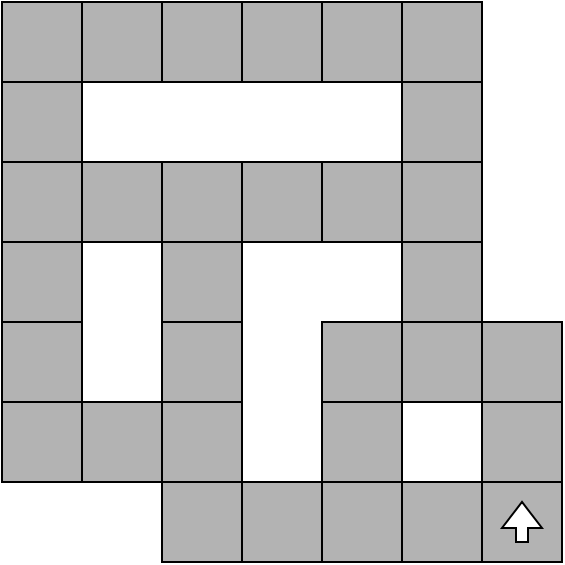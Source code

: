 <mxfile version="13.0.1" type="device" pages="5"><diagram id="YuEzn9Ni3zbLjxv9ZjCn" name="Page-1"><mxGraphModel dx="946" dy="680" grid="1" gridSize="10" guides="1" tooltips="1" connect="1" arrows="1" fold="1" page="1" pageScale="1" pageWidth="180" pageHeight="180" math="0" shadow="0"><root><mxCell id="0"/><mxCell id="1" parent="0"/><mxCell id="bAToLn5O-Aq7h3DGITZO-1" value="" style="rounded=0;whiteSpace=wrap;html=1;fillColor=#B3B3B3;" parent="1" vertex="1"><mxGeometry x="40" y="40" width="40" height="40" as="geometry"/></mxCell><mxCell id="bAToLn5O-Aq7h3DGITZO-2" value="" style="rounded=0;whiteSpace=wrap;html=1;fillColor=#B3B3B3;" parent="1" vertex="1"><mxGeometry x="40" y="80" width="40" height="40" as="geometry"/></mxCell><mxCell id="bAToLn5O-Aq7h3DGITZO-3" value="" style="rounded=0;whiteSpace=wrap;html=1;fillColor=#B3B3B3;" parent="1" vertex="1"><mxGeometry x="40" y="120" width="40" height="40" as="geometry"/></mxCell><mxCell id="bAToLn5O-Aq7h3DGITZO-4" value="" style="rounded=0;whiteSpace=wrap;html=1;fillColor=#B3B3B3;" parent="1" vertex="1"><mxGeometry x="40" y="160" width="40" height="40" as="geometry"/></mxCell><mxCell id="bAToLn5O-Aq7h3DGITZO-5" value="" style="rounded=0;whiteSpace=wrap;html=1;fillColor=#B3B3B3;" parent="1" vertex="1"><mxGeometry x="40" y="200" width="40" height="40" as="geometry"/></mxCell><mxCell id="bAToLn5O-Aq7h3DGITZO-6" value="" style="rounded=0;whiteSpace=wrap;html=1;fillColor=#B3B3B3;" parent="1" vertex="1"><mxGeometry x="40" y="240" width="40" height="40" as="geometry"/></mxCell><mxCell id="bAToLn5O-Aq7h3DGITZO-7" value="" style="rounded=0;whiteSpace=wrap;html=1;fillColor=#B3B3B3;" parent="1" vertex="1"><mxGeometry x="120" y="120" width="40" height="40" as="geometry"/></mxCell><mxCell id="bAToLn5O-Aq7h3DGITZO-8" value="" style="rounded=0;whiteSpace=wrap;html=1;fillColor=#B3B3B3;" parent="1" vertex="1"><mxGeometry x="120" y="160" width="40" height="40" as="geometry"/></mxCell><mxCell id="bAToLn5O-Aq7h3DGITZO-9" value="" style="rounded=0;whiteSpace=wrap;html=1;fillColor=#B3B3B3;" parent="1" vertex="1"><mxGeometry x="120" y="200" width="40" height="40" as="geometry"/></mxCell><mxCell id="bAToLn5O-Aq7h3DGITZO-10" value="" style="rounded=0;whiteSpace=wrap;html=1;fillColor=#B3B3B3;" parent="1" vertex="1"><mxGeometry x="120" y="240" width="40" height="40" as="geometry"/></mxCell><mxCell id="bAToLn5O-Aq7h3DGITZO-11" value="" style="rounded=0;whiteSpace=wrap;html=1;fillColor=#B3B3B3;" parent="1" vertex="1"><mxGeometry x="120" y="280" width="40" height="40" as="geometry"/></mxCell><mxCell id="bAToLn5O-Aq7h3DGITZO-12" value="" style="rounded=0;whiteSpace=wrap;html=1;fillColor=#B3B3B3;" parent="1" vertex="1"><mxGeometry x="80" y="40" width="40" height="40" as="geometry"/></mxCell><mxCell id="bAToLn5O-Aq7h3DGITZO-13" value="" style="rounded=0;whiteSpace=wrap;html=1;fillColor=#B3B3B3;" parent="1" vertex="1"><mxGeometry x="120" y="40" width="40" height="40" as="geometry"/></mxCell><mxCell id="bAToLn5O-Aq7h3DGITZO-14" value="" style="rounded=0;whiteSpace=wrap;html=1;fillColor=#B3B3B3;" parent="1" vertex="1"><mxGeometry x="160" y="40" width="40" height="40" as="geometry"/></mxCell><mxCell id="bAToLn5O-Aq7h3DGITZO-15" value="" style="rounded=0;whiteSpace=wrap;html=1;fillColor=#B3B3B3;" parent="1" vertex="1"><mxGeometry x="200" y="40" width="40" height="40" as="geometry"/></mxCell><mxCell id="bAToLn5O-Aq7h3DGITZO-16" value="" style="rounded=0;whiteSpace=wrap;html=1;fillColor=#B3B3B3;" parent="1" vertex="1"><mxGeometry x="240" y="40" width="40" height="40" as="geometry"/></mxCell><mxCell id="bAToLn5O-Aq7h3DGITZO-17" value="" style="rounded=0;whiteSpace=wrap;html=1;fillColor=#B3B3B3;" parent="1" vertex="1"><mxGeometry x="240" y="80" width="40" height="40" as="geometry"/></mxCell><mxCell id="bAToLn5O-Aq7h3DGITZO-18" value="" style="rounded=0;whiteSpace=wrap;html=1;fillColor=#B3B3B3;" parent="1" vertex="1"><mxGeometry x="240" y="120" width="40" height="40" as="geometry"/></mxCell><mxCell id="bAToLn5O-Aq7h3DGITZO-19" value="" style="rounded=0;whiteSpace=wrap;html=1;fillColor=#B3B3B3;" parent="1" vertex="1"><mxGeometry x="240" y="160" width="40" height="40" as="geometry"/></mxCell><mxCell id="bAToLn5O-Aq7h3DGITZO-20" value="" style="rounded=0;whiteSpace=wrap;html=1;fillColor=#B3B3B3;" parent="1" vertex="1"><mxGeometry x="240" y="200" width="40" height="40" as="geometry"/></mxCell><mxCell id="bAToLn5O-Aq7h3DGITZO-21" value="" style="rounded=0;whiteSpace=wrap;html=1;fillColor=#B3B3B3;" parent="1" vertex="1"><mxGeometry x="80" y="120" width="40" height="40" as="geometry"/></mxCell><mxCell id="bAToLn5O-Aq7h3DGITZO-22" value="" style="rounded=0;whiteSpace=wrap;html=1;fillColor=#B3B3B3;" parent="1" vertex="1"><mxGeometry x="160" y="120" width="40" height="40" as="geometry"/></mxCell><mxCell id="bAToLn5O-Aq7h3DGITZO-23" value="" style="rounded=0;whiteSpace=wrap;html=1;fillColor=#B3B3B3;" parent="1" vertex="1"><mxGeometry x="200" y="120" width="40" height="40" as="geometry"/></mxCell><mxCell id="bAToLn5O-Aq7h3DGITZO-25" value="" style="rounded=0;whiteSpace=wrap;html=1;fillColor=#B3B3B3;" parent="1" vertex="1"><mxGeometry x="280" y="200" width="40" height="40" as="geometry"/></mxCell><mxCell id="bAToLn5O-Aq7h3DGITZO-26" value="" style="rounded=0;whiteSpace=wrap;html=1;fillColor=#B3B3B3;" parent="1" vertex="1"><mxGeometry x="280" y="240" width="40" height="40" as="geometry"/></mxCell><mxCell id="bAToLn5O-Aq7h3DGITZO-27" value="" style="rounded=0;whiteSpace=wrap;html=1;fillColor=#B3B3B3;" parent="1" vertex="1"><mxGeometry x="280" y="280" width="40" height="40" as="geometry"/></mxCell><mxCell id="bAToLn5O-Aq7h3DGITZO-28" value="" style="rounded=0;whiteSpace=wrap;html=1;fillColor=#B3B3B3;" parent="1" vertex="1"><mxGeometry x="160" y="280" width="40" height="40" as="geometry"/></mxCell><mxCell id="bAToLn5O-Aq7h3DGITZO-29" value="" style="rounded=0;whiteSpace=wrap;html=1;fillColor=#B3B3B3;" parent="1" vertex="1"><mxGeometry x="200" y="280" width="40" height="40" as="geometry"/></mxCell><mxCell id="bAToLn5O-Aq7h3DGITZO-30" value="" style="rounded=0;whiteSpace=wrap;html=1;fillColor=#B3B3B3;" parent="1" vertex="1"><mxGeometry x="240" y="280" width="40" height="40" as="geometry"/></mxCell><mxCell id="bAToLn5O-Aq7h3DGITZO-33" value="" style="rounded=0;whiteSpace=wrap;html=1;fillColor=#B3B3B3;" parent="1" vertex="1"><mxGeometry x="200" y="200" width="40" height="40" as="geometry"/></mxCell><mxCell id="bAToLn5O-Aq7h3DGITZO-34" value="" style="rounded=0;whiteSpace=wrap;html=1;fillColor=#B3B3B3;" parent="1" vertex="1"><mxGeometry x="200" y="240" width="40" height="40" as="geometry"/></mxCell><mxCell id="bAToLn5O-Aq7h3DGITZO-35" value="" style="rounded=0;whiteSpace=wrap;html=1;fillColor=#B3B3B3;" parent="1" vertex="1"><mxGeometry x="80" y="240" width="40" height="40" as="geometry"/></mxCell><mxCell id="bAToLn5O-Aq7h3DGITZO-37" value="" style="html=1;shadow=0;dashed=0;align=center;verticalAlign=middle;shape=mxgraph.arrows2.arrow;dy=0.7;dx=13;direction=north;notch=0;fillColor=#FFFFFF;" parent="1" vertex="1"><mxGeometry x="290" y="290" width="20" height="20" as="geometry"/></mxCell></root></mxGraphModel></diagram><diagram id="8VfeQtC3AKMyWaXtxZgF" name="Page-2"><mxGraphModel dx="946" dy="680" grid="1" gridSize="10" guides="1" tooltips="1" connect="1" arrows="1" fold="1" page="1" pageScale="1" pageWidth="827" pageHeight="1169" math="0" shadow="0"><root><mxCell id="WHMBd8uOkWypnnmB_saA-0"/><mxCell id="WHMBd8uOkWypnnmB_saA-1" parent="WHMBd8uOkWypnnmB_saA-0"/><mxCell id="QOkXtijwIdi24iPNXVoG-0" value="" style="group" parent="WHMBd8uOkWypnnmB_saA-1" vertex="1" connectable="0"><mxGeometry x="120" y="40" width="40" height="40" as="geometry"/></mxCell><mxCell id="QOkXtijwIdi24iPNXVoG-1" value="" style="line;strokeWidth=2;html=1;fillColor=#FFFFFF;" parent="QOkXtijwIdi24iPNXVoG-0" vertex="1"><mxGeometry y="10" width="40" height="10" as="geometry"/></mxCell><mxCell id="QOkXtijwIdi24iPNXVoG-2" value="" style="line;strokeWidth=2;html=1;fillColor=#FFFFFF;" parent="QOkXtijwIdi24iPNXVoG-0" vertex="1"><mxGeometry y="20" width="40" height="10" as="geometry"/></mxCell><mxCell id="QOkXtijwIdi24iPNXVoG-3" value="" style="line;strokeWidth=2;html=1;fillColor=#FFFFFF;" parent="QOkXtijwIdi24iPNXVoG-0" vertex="1"><mxGeometry y="30" width="40" height="10" as="geometry"/></mxCell><mxCell id="QOkXtijwIdi24iPNXVoG-4" value="" style="line;strokeWidth=2;html=1;fillColor=#FFFFFF;" parent="QOkXtijwIdi24iPNXVoG-0" vertex="1"><mxGeometry width="40" height="10" as="geometry"/></mxCell><mxCell id="QOkXtijwIdi24iPNXVoG-5" value="" style="group" parent="WHMBd8uOkWypnnmB_saA-1" vertex="1" connectable="0"><mxGeometry x="40" y="40" width="40" height="40" as="geometry"/></mxCell><mxCell id="QOkXtijwIdi24iPNXVoG-6" value="" style="line;strokeWidth=2;html=1;fillColor=#FFFFFF;rotation=90;" parent="QOkXtijwIdi24iPNXVoG-5" vertex="1"><mxGeometry x="-15" y="15" width="40" height="10" as="geometry"/></mxCell><mxCell id="QOkXtijwIdi24iPNXVoG-7" value="" style="line;strokeWidth=2;html=1;fillColor=#FFFFFF;rotation=90;" parent="QOkXtijwIdi24iPNXVoG-5" vertex="1"><mxGeometry x="-5.5" y="7.5" width="40" height="25" as="geometry"/></mxCell><mxCell id="QOkXtijwIdi24iPNXVoG-8" value="" style="line;strokeWidth=2;html=1;fillColor=#FFFFFF;rotation=90;" parent="QOkXtijwIdi24iPNXVoG-5" vertex="1"><mxGeometry x="15" y="15" width="40" height="10" as="geometry"/></mxCell><mxCell id="QOkXtijwIdi24iPNXVoG-9" value="" style="line;strokeWidth=2;html=1;fillColor=#FFFFFF;rotation=90;" parent="QOkXtijwIdi24iPNXVoG-5" vertex="1"><mxGeometry x="5.25" y="11.25" width="40" height="17.5" as="geometry"/></mxCell><mxCell id="znK9C_FX61PWb6Wd8m42-0" value="" style="shape=flexArrow;endArrow=classic;html=1;strokeColor=#000000;strokeWidth=2;fontSize=30;endWidth=8.656;endSize=2.738;width=3.448;" edge="1" parent="WHMBd8uOkWypnnmB_saA-1"><mxGeometry width="50" height="50" relative="1" as="geometry"><mxPoint x="150.0" y="139.66" as="sourcePoint"/><mxPoint x="130.0" y="139.66" as="targetPoint"/></mxGeometry></mxCell></root></mxGraphModel></diagram><diagram name="Page-3" id="Uo9yRvtAN7Y2DbtQSR2h"><mxGraphModel dx="541" dy="389" grid="1" gridSize="10" guides="1" tooltips="1" connect="1" arrows="1" fold="1" page="1" pageScale="1" pageWidth="180" pageHeight="180" math="0" shadow="0"><root><mxCell id="mGtnw4cmM4LCHZA_Tfv8-0"/><mxCell id="mGtnw4cmM4LCHZA_Tfv8-1" parent="mGtnw4cmM4LCHZA_Tfv8-0"/><mxCell id="mGtnw4cmM4LCHZA_Tfv8-2" value="" style="rounded=0;whiteSpace=wrap;html=1;fillColor=#B3B3B3;" vertex="1" parent="mGtnw4cmM4LCHZA_Tfv8-1"><mxGeometry x="40" y="40" width="40" height="40" as="geometry"/></mxCell><mxCell id="mGtnw4cmM4LCHZA_Tfv8-3" value="" style="rounded=0;whiteSpace=wrap;html=1;fillColor=#B3B3B3;" vertex="1" parent="mGtnw4cmM4LCHZA_Tfv8-1"><mxGeometry x="40" y="80" width="40" height="40" as="geometry"/></mxCell><mxCell id="mGtnw4cmM4LCHZA_Tfv8-4" value="" style="rounded=0;whiteSpace=wrap;html=1;fillColor=#B3B3B3;" vertex="1" parent="mGtnw4cmM4LCHZA_Tfv8-1"><mxGeometry x="40" y="120" width="40" height="40" as="geometry"/></mxCell><mxCell id="mGtnw4cmM4LCHZA_Tfv8-5" value="" style="rounded=0;whiteSpace=wrap;html=1;fillColor=#B3B3B3;" vertex="1" parent="mGtnw4cmM4LCHZA_Tfv8-1"><mxGeometry x="40" y="160" width="40" height="40" as="geometry"/></mxCell><mxCell id="mGtnw4cmM4LCHZA_Tfv8-6" value="" style="rounded=0;whiteSpace=wrap;html=1;fillColor=#B3B3B3;" vertex="1" parent="mGtnw4cmM4LCHZA_Tfv8-1"><mxGeometry x="40" y="200" width="40" height="40" as="geometry"/></mxCell><mxCell id="mGtnw4cmM4LCHZA_Tfv8-7" value="" style="rounded=0;whiteSpace=wrap;html=1;fillColor=#B3B3B3;" vertex="1" parent="mGtnw4cmM4LCHZA_Tfv8-1"><mxGeometry x="40" y="240" width="40" height="40" as="geometry"/></mxCell><mxCell id="mGtnw4cmM4LCHZA_Tfv8-8" value="" style="rounded=0;whiteSpace=wrap;html=1;fillColor=#B3B3B3;" vertex="1" parent="mGtnw4cmM4LCHZA_Tfv8-1"><mxGeometry x="120" y="120" width="40" height="40" as="geometry"/></mxCell><mxCell id="mGtnw4cmM4LCHZA_Tfv8-9" value="" style="rounded=0;whiteSpace=wrap;html=1;fillColor=#B3B3B3;" vertex="1" parent="mGtnw4cmM4LCHZA_Tfv8-1"><mxGeometry x="120" y="160" width="40" height="40" as="geometry"/></mxCell><mxCell id="mGtnw4cmM4LCHZA_Tfv8-10" value="" style="rounded=0;whiteSpace=wrap;html=1;fillColor=#B3B3B3;" vertex="1" parent="mGtnw4cmM4LCHZA_Tfv8-1"><mxGeometry x="120" y="200" width="40" height="40" as="geometry"/></mxCell><mxCell id="mGtnw4cmM4LCHZA_Tfv8-11" value="" style="rounded=0;whiteSpace=wrap;html=1;fillColor=#B3B3B3;" vertex="1" parent="mGtnw4cmM4LCHZA_Tfv8-1"><mxGeometry x="120" y="240" width="40" height="40" as="geometry"/></mxCell><mxCell id="mGtnw4cmM4LCHZA_Tfv8-12" value="" style="rounded=0;whiteSpace=wrap;html=1;fillColor=#B3B3B3;" vertex="1" parent="mGtnw4cmM4LCHZA_Tfv8-1"><mxGeometry x="120" y="280" width="40" height="40" as="geometry"/></mxCell><mxCell id="mGtnw4cmM4LCHZA_Tfv8-13" value="" style="rounded=0;whiteSpace=wrap;html=1;fillColor=#B3B3B3;" vertex="1" parent="mGtnw4cmM4LCHZA_Tfv8-1"><mxGeometry x="80" y="40" width="40" height="40" as="geometry"/></mxCell><mxCell id="mGtnw4cmM4LCHZA_Tfv8-14" value="" style="rounded=0;whiteSpace=wrap;html=1;fillColor=#B3B3B3;" vertex="1" parent="mGtnw4cmM4LCHZA_Tfv8-1"><mxGeometry x="120" y="40" width="40" height="40" as="geometry"/></mxCell><mxCell id="mGtnw4cmM4LCHZA_Tfv8-15" value="" style="rounded=0;whiteSpace=wrap;html=1;fillColor=#B3B3B3;" vertex="1" parent="mGtnw4cmM4LCHZA_Tfv8-1"><mxGeometry x="160" y="40" width="40" height="40" as="geometry"/></mxCell><mxCell id="mGtnw4cmM4LCHZA_Tfv8-16" value="" style="rounded=0;whiteSpace=wrap;html=1;fillColor=#B3B3B3;" vertex="1" parent="mGtnw4cmM4LCHZA_Tfv8-1"><mxGeometry x="200" y="40" width="40" height="40" as="geometry"/></mxCell><mxCell id="mGtnw4cmM4LCHZA_Tfv8-17" value="" style="rounded=0;whiteSpace=wrap;html=1;fillColor=#B3B3B3;" vertex="1" parent="mGtnw4cmM4LCHZA_Tfv8-1"><mxGeometry x="240" y="40" width="40" height="40" as="geometry"/></mxCell><mxCell id="mGtnw4cmM4LCHZA_Tfv8-18" value="" style="rounded=0;whiteSpace=wrap;html=1;fillColor=#B3B3B3;" vertex="1" parent="mGtnw4cmM4LCHZA_Tfv8-1"><mxGeometry x="240" y="80" width="40" height="40" as="geometry"/></mxCell><mxCell id="mGtnw4cmM4LCHZA_Tfv8-19" value="" style="rounded=0;whiteSpace=wrap;html=1;fillColor=#B3B3B3;" vertex="1" parent="mGtnw4cmM4LCHZA_Tfv8-1"><mxGeometry x="240" y="120" width="40" height="40" as="geometry"/></mxCell><mxCell id="mGtnw4cmM4LCHZA_Tfv8-20" value="" style="rounded=0;whiteSpace=wrap;html=1;fillColor=#B3B3B3;" vertex="1" parent="mGtnw4cmM4LCHZA_Tfv8-1"><mxGeometry x="240" y="160" width="40" height="40" as="geometry"/></mxCell><mxCell id="mGtnw4cmM4LCHZA_Tfv8-21" value="" style="rounded=0;whiteSpace=wrap;html=1;fillColor=#B3B3B3;" vertex="1" parent="mGtnw4cmM4LCHZA_Tfv8-1"><mxGeometry x="240" y="200" width="40" height="40" as="geometry"/></mxCell><mxCell id="mGtnw4cmM4LCHZA_Tfv8-22" value="" style="rounded=0;whiteSpace=wrap;html=1;fillColor=#B3B3B3;" vertex="1" parent="mGtnw4cmM4LCHZA_Tfv8-1"><mxGeometry x="80" y="120" width="40" height="40" as="geometry"/></mxCell><mxCell id="mGtnw4cmM4LCHZA_Tfv8-23" value="" style="rounded=0;whiteSpace=wrap;html=1;fillColor=#B3B3B3;" vertex="1" parent="mGtnw4cmM4LCHZA_Tfv8-1"><mxGeometry x="160" y="120" width="40" height="40" as="geometry"/></mxCell><mxCell id="mGtnw4cmM4LCHZA_Tfv8-24" value="" style="rounded=0;whiteSpace=wrap;html=1;fillColor=#B3B3B3;" vertex="1" parent="mGtnw4cmM4LCHZA_Tfv8-1"><mxGeometry x="200" y="120" width="40" height="40" as="geometry"/></mxCell><mxCell id="mGtnw4cmM4LCHZA_Tfv8-25" value="" style="rounded=0;whiteSpace=wrap;html=1;fillColor=#B3B3B3;" vertex="1" parent="mGtnw4cmM4LCHZA_Tfv8-1"><mxGeometry x="280" y="200" width="40" height="40" as="geometry"/></mxCell><mxCell id="mGtnw4cmM4LCHZA_Tfv8-26" value="" style="rounded=0;whiteSpace=wrap;html=1;fillColor=#B3B3B3;" vertex="1" parent="mGtnw4cmM4LCHZA_Tfv8-1"><mxGeometry x="280" y="240" width="40" height="40" as="geometry"/></mxCell><mxCell id="mGtnw4cmM4LCHZA_Tfv8-27" value="" style="rounded=0;whiteSpace=wrap;html=1;fillColor=#B3B3B3;" vertex="1" parent="mGtnw4cmM4LCHZA_Tfv8-1"><mxGeometry x="280" y="280" width="40" height="40" as="geometry"/></mxCell><mxCell id="mGtnw4cmM4LCHZA_Tfv8-28" value="" style="rounded=0;whiteSpace=wrap;html=1;fillColor=#B3B3B3;" vertex="1" parent="mGtnw4cmM4LCHZA_Tfv8-1"><mxGeometry x="160" y="280" width="40" height="40" as="geometry"/></mxCell><mxCell id="mGtnw4cmM4LCHZA_Tfv8-29" value="" style="rounded=0;whiteSpace=wrap;html=1;fillColor=#B3B3B3;" vertex="1" parent="mGtnw4cmM4LCHZA_Tfv8-1"><mxGeometry x="200" y="280" width="40" height="40" as="geometry"/></mxCell><mxCell id="mGtnw4cmM4LCHZA_Tfv8-30" value="" style="rounded=0;whiteSpace=wrap;html=1;fillColor=#B3B3B3;" vertex="1" parent="mGtnw4cmM4LCHZA_Tfv8-1"><mxGeometry x="240" y="280" width="40" height="40" as="geometry"/></mxCell><mxCell id="mGtnw4cmM4LCHZA_Tfv8-31" value="" style="rounded=0;whiteSpace=wrap;html=1;fillColor=#B3B3B3;" vertex="1" parent="mGtnw4cmM4LCHZA_Tfv8-1"><mxGeometry x="200" y="200" width="40" height="40" as="geometry"/></mxCell><mxCell id="mGtnw4cmM4LCHZA_Tfv8-32" value="" style="rounded=0;whiteSpace=wrap;html=1;fillColor=#B3B3B3;" vertex="1" parent="mGtnw4cmM4LCHZA_Tfv8-1"><mxGeometry x="200" y="240" width="40" height="40" as="geometry"/></mxCell><mxCell id="mGtnw4cmM4LCHZA_Tfv8-33" value="" style="rounded=0;whiteSpace=wrap;html=1;fillColor=#B3B3B3;" vertex="1" parent="mGtnw4cmM4LCHZA_Tfv8-1"><mxGeometry x="80" y="240" width="40" height="40" as="geometry"/></mxCell><mxCell id="mGtnw4cmM4LCHZA_Tfv8-35" value="&lt;b&gt;&lt;u&gt;0&lt;/u&gt;&lt;/b&gt;" style="text;html=1;strokeColor=none;fillColor=none;align=center;verticalAlign=middle;whiteSpace=wrap;rounded=0;" vertex="1" parent="mGtnw4cmM4LCHZA_Tfv8-1"><mxGeometry x="280" y="290" width="40" height="20" as="geometry"/></mxCell><mxCell id="mGtnw4cmM4LCHZA_Tfv8-36" value="&lt;b&gt;&lt;u&gt;1&lt;/u&gt;&lt;/b&gt;" style="text;html=1;strokeColor=none;fillColor=none;align=center;verticalAlign=middle;whiteSpace=wrap;rounded=0;" vertex="1" parent="mGtnw4cmM4LCHZA_Tfv8-1"><mxGeometry x="280" y="210" width="40" height="20" as="geometry"/></mxCell><mxCell id="mGtnw4cmM4LCHZA_Tfv8-37" value="" style="endArrow=none;html=1;strokeColor=#00FF00;rounded=0;strokeWidth=4;" edge="1" parent="mGtnw4cmM4LCHZA_Tfv8-1"><mxGeometry width="50" height="50" relative="1" as="geometry"><mxPoint x="280" y="279.94" as="sourcePoint"/><mxPoint x="320" y="279.94" as="targetPoint"/></mxGeometry></mxCell><mxCell id="mGtnw4cmM4LCHZA_Tfv8-38" value="" style="endArrow=none;html=1;strokeColor=#FF0000;strokeWidth=4;" edge="1" parent="mGtnw4cmM4LCHZA_Tfv8-1"><mxGeometry width="50" height="50" relative="1" as="geometry"><mxPoint x="280" y="320" as="sourcePoint"/><mxPoint x="280" y="280" as="targetPoint"/></mxGeometry></mxCell></root></mxGraphModel></diagram><diagram name="Page-4" id="ygx_3hgWW-0kPIcqReHk"><mxGraphModel dx="652" dy="469" grid="1" gridSize="10" guides="1" tooltips="1" connect="1" arrows="1" fold="1" page="1" pageScale="1" pageWidth="180" pageHeight="180" math="0" shadow="0"><root><mxCell id="SgYDjTSY6cAOA6xH0Y4Y-0"/><mxCell id="SgYDjTSY6cAOA6xH0Y4Y-1" parent="SgYDjTSY6cAOA6xH0Y4Y-0"/><mxCell id="SgYDjTSY6cAOA6xH0Y4Y-2" value="" style="rounded=0;whiteSpace=wrap;html=1;fillColor=#B3B3B3;" vertex="1" parent="SgYDjTSY6cAOA6xH0Y4Y-1"><mxGeometry x="40" y="40" width="40" height="40" as="geometry"/></mxCell><mxCell id="SgYDjTSY6cAOA6xH0Y4Y-3" value="" style="rounded=0;whiteSpace=wrap;html=1;fillColor=#B3B3B3;" vertex="1" parent="SgYDjTSY6cAOA6xH0Y4Y-1"><mxGeometry x="40" y="80" width="40" height="40" as="geometry"/></mxCell><mxCell id="SgYDjTSY6cAOA6xH0Y4Y-4" value="" style="rounded=0;whiteSpace=wrap;html=1;fillColor=#B3B3B3;" vertex="1" parent="SgYDjTSY6cAOA6xH0Y4Y-1"><mxGeometry x="40" y="120" width="40" height="40" as="geometry"/></mxCell><mxCell id="SgYDjTSY6cAOA6xH0Y4Y-5" value="" style="rounded=0;whiteSpace=wrap;html=1;fillColor=#B3B3B3;" vertex="1" parent="SgYDjTSY6cAOA6xH0Y4Y-1"><mxGeometry x="40" y="160" width="40" height="40" as="geometry"/></mxCell><mxCell id="SgYDjTSY6cAOA6xH0Y4Y-6" value="" style="rounded=0;whiteSpace=wrap;html=1;fillColor=#B3B3B3;" vertex="1" parent="SgYDjTSY6cAOA6xH0Y4Y-1"><mxGeometry x="40" y="200" width="40" height="40" as="geometry"/></mxCell><mxCell id="SgYDjTSY6cAOA6xH0Y4Y-7" value="" style="rounded=0;whiteSpace=wrap;html=1;fillColor=#B3B3B3;" vertex="1" parent="SgYDjTSY6cAOA6xH0Y4Y-1"><mxGeometry x="40" y="240" width="40" height="40" as="geometry"/></mxCell><mxCell id="SgYDjTSY6cAOA6xH0Y4Y-8" value="" style="rounded=0;whiteSpace=wrap;html=1;fillColor=#B3B3B3;" vertex="1" parent="SgYDjTSY6cAOA6xH0Y4Y-1"><mxGeometry x="120" y="120" width="40" height="40" as="geometry"/></mxCell><mxCell id="SgYDjTSY6cAOA6xH0Y4Y-9" value="" style="rounded=0;whiteSpace=wrap;html=1;fillColor=#B3B3B3;" vertex="1" parent="SgYDjTSY6cAOA6xH0Y4Y-1"><mxGeometry x="120" y="160" width="40" height="40" as="geometry"/></mxCell><mxCell id="SgYDjTSY6cAOA6xH0Y4Y-10" value="" style="rounded=0;whiteSpace=wrap;html=1;fillColor=#B3B3B3;" vertex="1" parent="SgYDjTSY6cAOA6xH0Y4Y-1"><mxGeometry x="120" y="200" width="40" height="40" as="geometry"/></mxCell><mxCell id="SgYDjTSY6cAOA6xH0Y4Y-11" value="" style="rounded=0;whiteSpace=wrap;html=1;fillColor=#B3B3B3;" vertex="1" parent="SgYDjTSY6cAOA6xH0Y4Y-1"><mxGeometry x="120" y="240" width="40" height="40" as="geometry"/></mxCell><mxCell id="SgYDjTSY6cAOA6xH0Y4Y-12" value="" style="rounded=0;whiteSpace=wrap;html=1;fillColor=#B3B3B3;" vertex="1" parent="SgYDjTSY6cAOA6xH0Y4Y-1"><mxGeometry x="120" y="280" width="40" height="40" as="geometry"/></mxCell><mxCell id="SgYDjTSY6cAOA6xH0Y4Y-13" value="" style="rounded=0;whiteSpace=wrap;html=1;fillColor=#B3B3B3;" vertex="1" parent="SgYDjTSY6cAOA6xH0Y4Y-1"><mxGeometry x="80" y="40" width="40" height="40" as="geometry"/></mxCell><mxCell id="SgYDjTSY6cAOA6xH0Y4Y-14" value="" style="rounded=0;whiteSpace=wrap;html=1;fillColor=#B3B3B3;" vertex="1" parent="SgYDjTSY6cAOA6xH0Y4Y-1"><mxGeometry x="120" y="40" width="40" height="40" as="geometry"/></mxCell><mxCell id="SgYDjTSY6cAOA6xH0Y4Y-15" value="" style="rounded=0;whiteSpace=wrap;html=1;fillColor=#B3B3B3;" vertex="1" parent="SgYDjTSY6cAOA6xH0Y4Y-1"><mxGeometry x="160" y="40" width="40" height="40" as="geometry"/></mxCell><mxCell id="SgYDjTSY6cAOA6xH0Y4Y-16" value="" style="rounded=0;whiteSpace=wrap;html=1;fillColor=#B3B3B3;" vertex="1" parent="SgYDjTSY6cAOA6xH0Y4Y-1"><mxGeometry x="200" y="40" width="40" height="40" as="geometry"/></mxCell><mxCell id="SgYDjTSY6cAOA6xH0Y4Y-17" value="" style="rounded=0;whiteSpace=wrap;html=1;fillColor=#B3B3B3;" vertex="1" parent="SgYDjTSY6cAOA6xH0Y4Y-1"><mxGeometry x="240" y="40" width="40" height="40" as="geometry"/></mxCell><mxCell id="SgYDjTSY6cAOA6xH0Y4Y-18" value="" style="rounded=0;whiteSpace=wrap;html=1;fillColor=#B3B3B3;" vertex="1" parent="SgYDjTSY6cAOA6xH0Y4Y-1"><mxGeometry x="240" y="80" width="40" height="40" as="geometry"/></mxCell><mxCell id="SgYDjTSY6cAOA6xH0Y4Y-41" value="" style="edgeStyle=orthogonalEdgeStyle;rounded=0;orthogonalLoop=1;jettySize=auto;html=1;strokeColor=#000000;strokeWidth=4;fontSize=30;" edge="1" parent="SgYDjTSY6cAOA6xH0Y4Y-1" source="SgYDjTSY6cAOA6xH0Y4Y-19" target="SgYDjTSY6cAOA6xH0Y4Y-40"><mxGeometry relative="1" as="geometry"/></mxCell><mxCell id="SgYDjTSY6cAOA6xH0Y4Y-19" value="" style="rounded=0;whiteSpace=wrap;html=1;fillColor=#B3B3B3;" vertex="1" parent="SgYDjTSY6cAOA6xH0Y4Y-1"><mxGeometry x="240" y="120" width="40" height="40" as="geometry"/></mxCell><mxCell id="SgYDjTSY6cAOA6xH0Y4Y-40" value="" style="rounded=0;whiteSpace=wrap;html=1;fillColor=#B3B3B3;" vertex="1" parent="SgYDjTSY6cAOA6xH0Y4Y-1"><mxGeometry x="120" y="120" width="40" height="40" as="geometry"/></mxCell><mxCell id="SgYDjTSY6cAOA6xH0Y4Y-20" value="" style="rounded=0;whiteSpace=wrap;html=1;fillColor=#B3B3B3;" vertex="1" parent="SgYDjTSY6cAOA6xH0Y4Y-1"><mxGeometry x="240" y="160" width="40" height="40" as="geometry"/></mxCell><mxCell id="SgYDjTSY6cAOA6xH0Y4Y-21" value="" style="rounded=0;whiteSpace=wrap;html=1;fillColor=#B3B3B3;" vertex="1" parent="SgYDjTSY6cAOA6xH0Y4Y-1"><mxGeometry x="240" y="200" width="40" height="40" as="geometry"/></mxCell><mxCell id="SgYDjTSY6cAOA6xH0Y4Y-22" value="" style="rounded=0;whiteSpace=wrap;html=1;fillColor=#B3B3B3;" vertex="1" parent="SgYDjTSY6cAOA6xH0Y4Y-1"><mxGeometry x="80" y="120" width="40" height="40" as="geometry"/></mxCell><mxCell id="SgYDjTSY6cAOA6xH0Y4Y-23" value="" style="rounded=0;whiteSpace=wrap;html=1;fillColor=#B3B3B3;" vertex="1" parent="SgYDjTSY6cAOA6xH0Y4Y-1"><mxGeometry x="160" y="120" width="40" height="40" as="geometry"/></mxCell><mxCell id="SgYDjTSY6cAOA6xH0Y4Y-24" value="" style="rounded=0;whiteSpace=wrap;html=1;fillColor=#B3B3B3;" vertex="1" parent="SgYDjTSY6cAOA6xH0Y4Y-1"><mxGeometry x="200" y="120" width="40" height="40" as="geometry"/></mxCell><mxCell id="SgYDjTSY6cAOA6xH0Y4Y-25" value="" style="rounded=0;whiteSpace=wrap;html=1;fillColor=#B3B3B3;" vertex="1" parent="SgYDjTSY6cAOA6xH0Y4Y-1"><mxGeometry x="280" y="200" width="40" height="40" as="geometry"/></mxCell><mxCell id="SgYDjTSY6cAOA6xH0Y4Y-26" value="" style="rounded=0;whiteSpace=wrap;html=1;fillColor=#B3B3B3;" vertex="1" parent="SgYDjTSY6cAOA6xH0Y4Y-1"><mxGeometry x="280" y="240" width="40" height="40" as="geometry"/></mxCell><mxCell id="SgYDjTSY6cAOA6xH0Y4Y-27" value="" style="rounded=0;whiteSpace=wrap;html=1;fillColor=#B3B3B3;" vertex="1" parent="SgYDjTSY6cAOA6xH0Y4Y-1"><mxGeometry x="280" y="280" width="40" height="40" as="geometry"/></mxCell><mxCell id="SgYDjTSY6cAOA6xH0Y4Y-28" value="" style="rounded=0;whiteSpace=wrap;html=1;fillColor=#B3B3B3;" vertex="1" parent="SgYDjTSY6cAOA6xH0Y4Y-1"><mxGeometry x="160" y="280" width="40" height="40" as="geometry"/></mxCell><mxCell id="SgYDjTSY6cAOA6xH0Y4Y-29" value="" style="rounded=0;whiteSpace=wrap;html=1;fillColor=#B3B3B3;" vertex="1" parent="SgYDjTSY6cAOA6xH0Y4Y-1"><mxGeometry x="200" y="280" width="40" height="40" as="geometry"/></mxCell><mxCell id="SgYDjTSY6cAOA6xH0Y4Y-30" value="" style="rounded=0;whiteSpace=wrap;html=1;fillColor=#B3B3B3;" vertex="1" parent="SgYDjTSY6cAOA6xH0Y4Y-1"><mxGeometry x="240" y="280" width="40" height="40" as="geometry"/></mxCell><mxCell id="SgYDjTSY6cAOA6xH0Y4Y-31" value="" style="rounded=0;whiteSpace=wrap;html=1;fillColor=#B3B3B3;" vertex="1" parent="SgYDjTSY6cAOA6xH0Y4Y-1"><mxGeometry x="200" y="200" width="40" height="40" as="geometry"/></mxCell><mxCell id="SgYDjTSY6cAOA6xH0Y4Y-32" value="" style="rounded=0;whiteSpace=wrap;html=1;fillColor=#B3B3B3;" vertex="1" parent="SgYDjTSY6cAOA6xH0Y4Y-1"><mxGeometry x="200" y="240" width="40" height="40" as="geometry"/></mxCell><mxCell id="SgYDjTSY6cAOA6xH0Y4Y-33" value="" style="rounded=0;whiteSpace=wrap;html=1;fillColor=#B3B3B3;" vertex="1" parent="SgYDjTSY6cAOA6xH0Y4Y-1"><mxGeometry x="80" y="240" width="40" height="40" as="geometry"/></mxCell><mxCell id="SgYDjTSY6cAOA6xH0Y4Y-38" value="" style="endArrow=none;html=1;strokeColor=#000000;strokeWidth=4;fontSize=30;entryX=1;entryY=0.5;entryDx=0;entryDy=0;" edge="1" parent="SgYDjTSY6cAOA6xH0Y4Y-1"><mxGeometry width="50" height="50" relative="1" as="geometry"><mxPoint x="160" y="140.66" as="sourcePoint"/><mxPoint x="240.0" y="141" as="targetPoint"/><Array as="points"><mxPoint x="190" y="140.66"/></Array></mxGeometry></mxCell><mxCell id="SgYDjTSY6cAOA6xH0Y4Y-42" value="" style="endArrow=none;html=1;strokeColor=#000000;strokeWidth=4;fontSize=30;exitX=0;exitY=0.5;exitDx=0;exitDy=0;" edge="1" parent="SgYDjTSY6cAOA6xH0Y4Y-1" source="SgYDjTSY6cAOA6xH0Y4Y-22"><mxGeometry width="50" height="50" relative="1" as="geometry"><mxPoint x="70" y="190" as="sourcePoint"/><mxPoint x="120" y="140" as="targetPoint"/></mxGeometry></mxCell><mxCell id="SgYDjTSY6cAOA6xH0Y4Y-44" value="" style="endArrow=none;html=1;strokeColor=#000000;strokeWidth=4;fontSize=30;entryX=0.5;entryY=0;entryDx=0;entryDy=0;" edge="1" parent="SgYDjTSY6cAOA6xH0Y4Y-1" target="SgYDjTSY6cAOA6xH0Y4Y-9"><mxGeometry width="50" height="50" relative="1" as="geometry"><mxPoint x="140" y="200" as="sourcePoint"/><mxPoint x="230" y="210" as="targetPoint"/></mxGeometry></mxCell></root></mxGraphModel></diagram><diagram name="Page-5" id="4Q1d06_odcmB-4PWxgO7"><mxGraphModel dx="378" dy="272" grid="1" gridSize="10" guides="1" tooltips="1" connect="1" arrows="1" fold="1" page="1" pageScale="1" pageWidth="180" pageHeight="180" math="0" shadow="0"><root><mxCell id="-GrmKiNlkO_7edqZxT_O-0"/><mxCell id="-GrmKiNlkO_7edqZxT_O-1" parent="-GrmKiNlkO_7edqZxT_O-0"/><mxCell id="-GrmKiNlkO_7edqZxT_O-2" value="" style="rounded=0;whiteSpace=wrap;html=1;fillColor=#B3B3B3;" vertex="1" parent="-GrmKiNlkO_7edqZxT_O-1"><mxGeometry x="40" y="40" width="40" height="40" as="geometry"/></mxCell><mxCell id="-GrmKiNlkO_7edqZxT_O-3" value="" style="rounded=0;whiteSpace=wrap;html=1;fillColor=#B3B3B3;" vertex="1" parent="-GrmKiNlkO_7edqZxT_O-1"><mxGeometry x="40" y="80" width="40" height="40" as="geometry"/></mxCell><mxCell id="-GrmKiNlkO_7edqZxT_O-4" value="" style="rounded=0;whiteSpace=wrap;html=1;fillColor=#B3B3B3;" vertex="1" parent="-GrmKiNlkO_7edqZxT_O-1"><mxGeometry x="40" y="120" width="40" height="40" as="geometry"/></mxCell><mxCell id="-GrmKiNlkO_7edqZxT_O-5" value="" style="rounded=0;whiteSpace=wrap;html=1;fillColor=#B3B3B3;" vertex="1" parent="-GrmKiNlkO_7edqZxT_O-1"><mxGeometry x="40" y="160" width="40" height="40" as="geometry"/></mxCell><mxCell id="-GrmKiNlkO_7edqZxT_O-6" value="" style="rounded=0;whiteSpace=wrap;html=1;fillColor=#B3B3B3;" vertex="1" parent="-GrmKiNlkO_7edqZxT_O-1"><mxGeometry x="40" y="200" width="40" height="40" as="geometry"/></mxCell><mxCell id="-GrmKiNlkO_7edqZxT_O-7" value="" style="rounded=0;whiteSpace=wrap;html=1;fillColor=#B3B3B3;" vertex="1" parent="-GrmKiNlkO_7edqZxT_O-1"><mxGeometry x="40" y="240" width="40" height="40" as="geometry"/></mxCell><mxCell id="-GrmKiNlkO_7edqZxT_O-8" value="" style="rounded=0;whiteSpace=wrap;html=1;fillColor=#B3B3B3;" vertex="1" parent="-GrmKiNlkO_7edqZxT_O-1"><mxGeometry x="120" y="120" width="40" height="40" as="geometry"/></mxCell><mxCell id="-GrmKiNlkO_7edqZxT_O-9" value="" style="rounded=0;whiteSpace=wrap;html=1;fillColor=#B3B3B3;" vertex="1" parent="-GrmKiNlkO_7edqZxT_O-1"><mxGeometry x="120" y="160" width="40" height="40" as="geometry"/></mxCell><mxCell id="-GrmKiNlkO_7edqZxT_O-10" value="" style="rounded=0;whiteSpace=wrap;html=1;fillColor=#B3B3B3;" vertex="1" parent="-GrmKiNlkO_7edqZxT_O-1"><mxGeometry x="120" y="200" width="40" height="40" as="geometry"/></mxCell><mxCell id="-GrmKiNlkO_7edqZxT_O-11" value="" style="rounded=0;whiteSpace=wrap;html=1;fillColor=#B3B3B3;" vertex="1" parent="-GrmKiNlkO_7edqZxT_O-1"><mxGeometry x="120" y="240" width="40" height="40" as="geometry"/></mxCell><mxCell id="-GrmKiNlkO_7edqZxT_O-12" value="" style="rounded=0;whiteSpace=wrap;html=1;fillColor=#B3B3B3;" vertex="1" parent="-GrmKiNlkO_7edqZxT_O-1"><mxGeometry x="120" y="280" width="40" height="40" as="geometry"/></mxCell><mxCell id="-GrmKiNlkO_7edqZxT_O-13" value="" style="rounded=0;whiteSpace=wrap;html=1;fillColor=#B3B3B3;" vertex="1" parent="-GrmKiNlkO_7edqZxT_O-1"><mxGeometry x="80" y="40" width="40" height="40" as="geometry"/></mxCell><mxCell id="-GrmKiNlkO_7edqZxT_O-14" value="" style="rounded=0;whiteSpace=wrap;html=1;fillColor=#B3B3B3;" vertex="1" parent="-GrmKiNlkO_7edqZxT_O-1"><mxGeometry x="120" y="40" width="40" height="40" as="geometry"/></mxCell><mxCell id="-GrmKiNlkO_7edqZxT_O-15" value="" style="rounded=0;whiteSpace=wrap;html=1;fillColor=#B3B3B3;" vertex="1" parent="-GrmKiNlkO_7edqZxT_O-1"><mxGeometry x="160" y="40" width="40" height="40" as="geometry"/></mxCell><mxCell id="-GrmKiNlkO_7edqZxT_O-16" value="" style="rounded=0;whiteSpace=wrap;html=1;fillColor=#B3B3B3;" vertex="1" parent="-GrmKiNlkO_7edqZxT_O-1"><mxGeometry x="200" y="40" width="40" height="40" as="geometry"/></mxCell><mxCell id="-GrmKiNlkO_7edqZxT_O-17" value="" style="rounded=0;whiteSpace=wrap;html=1;fillColor=#B3B3B3;" vertex="1" parent="-GrmKiNlkO_7edqZxT_O-1"><mxGeometry x="240" y="40" width="40" height="40" as="geometry"/></mxCell><mxCell id="-GrmKiNlkO_7edqZxT_O-18" value="" style="rounded=0;whiteSpace=wrap;html=1;fillColor=#B3B3B3;" vertex="1" parent="-GrmKiNlkO_7edqZxT_O-1"><mxGeometry x="240" y="80" width="40" height="40" as="geometry"/></mxCell><mxCell id="-GrmKiNlkO_7edqZxT_O-19" value="" style="edgeStyle=orthogonalEdgeStyle;rounded=0;orthogonalLoop=1;jettySize=auto;html=1;strokeColor=#000000;strokeWidth=4;fontSize=30;" edge="1" parent="-GrmKiNlkO_7edqZxT_O-1" source="-GrmKiNlkO_7edqZxT_O-20" target="-GrmKiNlkO_7edqZxT_O-21"><mxGeometry relative="1" as="geometry"/></mxCell><mxCell id="-GrmKiNlkO_7edqZxT_O-20" value="" style="rounded=0;whiteSpace=wrap;html=1;fillColor=#B3B3B3;" vertex="1" parent="-GrmKiNlkO_7edqZxT_O-1"><mxGeometry x="240" y="120" width="40" height="40" as="geometry"/></mxCell><mxCell id="-GrmKiNlkO_7edqZxT_O-21" value="" style="rounded=0;whiteSpace=wrap;html=1;fillColor=#B3B3B3;" vertex="1" parent="-GrmKiNlkO_7edqZxT_O-1"><mxGeometry x="120" y="120" width="40" height="40" as="geometry"/></mxCell><mxCell id="-GrmKiNlkO_7edqZxT_O-22" value="" style="rounded=0;whiteSpace=wrap;html=1;fillColor=#B3B3B3;" vertex="1" parent="-GrmKiNlkO_7edqZxT_O-1"><mxGeometry x="240" y="160" width="40" height="40" as="geometry"/></mxCell><mxCell id="-GrmKiNlkO_7edqZxT_O-23" value="" style="rounded=0;whiteSpace=wrap;html=1;fillColor=#B3B3B3;" vertex="1" parent="-GrmKiNlkO_7edqZxT_O-1"><mxGeometry x="240" y="200" width="40" height="40" as="geometry"/></mxCell><mxCell id="-GrmKiNlkO_7edqZxT_O-24" value="" style="rounded=0;whiteSpace=wrap;html=1;fillColor=#B3B3B3;" vertex="1" parent="-GrmKiNlkO_7edqZxT_O-1"><mxGeometry x="80" y="120" width="40" height="40" as="geometry"/></mxCell><mxCell id="-GrmKiNlkO_7edqZxT_O-25" value="" style="rounded=0;whiteSpace=wrap;html=1;fillColor=#B3B3B3;" vertex="1" parent="-GrmKiNlkO_7edqZxT_O-1"><mxGeometry x="160" y="120" width="40" height="40" as="geometry"/></mxCell><mxCell id="-GrmKiNlkO_7edqZxT_O-26" value="" style="rounded=0;whiteSpace=wrap;html=1;fillColor=#B3B3B3;" vertex="1" parent="-GrmKiNlkO_7edqZxT_O-1"><mxGeometry x="200" y="120" width="40" height="40" as="geometry"/></mxCell><mxCell id="-GrmKiNlkO_7edqZxT_O-27" value="" style="rounded=0;whiteSpace=wrap;html=1;fillColor=#B3B3B3;" vertex="1" parent="-GrmKiNlkO_7edqZxT_O-1"><mxGeometry x="280" y="200" width="40" height="40" as="geometry"/></mxCell><mxCell id="-GrmKiNlkO_7edqZxT_O-28" value="" style="rounded=0;whiteSpace=wrap;html=1;fillColor=#B3B3B3;" vertex="1" parent="-GrmKiNlkO_7edqZxT_O-1"><mxGeometry x="280" y="240" width="40" height="40" as="geometry"/></mxCell><mxCell id="-GrmKiNlkO_7edqZxT_O-29" value="" style="rounded=0;whiteSpace=wrap;html=1;fillColor=#B3B3B3;" vertex="1" parent="-GrmKiNlkO_7edqZxT_O-1"><mxGeometry x="280" y="280" width="40" height="40" as="geometry"/></mxCell><mxCell id="-GrmKiNlkO_7edqZxT_O-30" value="" style="rounded=0;whiteSpace=wrap;html=1;fillColor=#B3B3B3;" vertex="1" parent="-GrmKiNlkO_7edqZxT_O-1"><mxGeometry x="160" y="280" width="40" height="40" as="geometry"/></mxCell><mxCell id="-GrmKiNlkO_7edqZxT_O-31" value="" style="rounded=0;whiteSpace=wrap;html=1;fillColor=#B3B3B3;" vertex="1" parent="-GrmKiNlkO_7edqZxT_O-1"><mxGeometry x="200" y="280" width="40" height="40" as="geometry"/></mxCell><mxCell id="-GrmKiNlkO_7edqZxT_O-32" value="" style="rounded=0;whiteSpace=wrap;html=1;fillColor=#B3B3B3;" vertex="1" parent="-GrmKiNlkO_7edqZxT_O-1"><mxGeometry x="240" y="280" width="40" height="40" as="geometry"/></mxCell><mxCell id="-GrmKiNlkO_7edqZxT_O-33" value="" style="rounded=0;whiteSpace=wrap;html=1;fillColor=#B3B3B3;" vertex="1" parent="-GrmKiNlkO_7edqZxT_O-1"><mxGeometry x="200" y="200" width="40" height="40" as="geometry"/></mxCell><mxCell id="-GrmKiNlkO_7edqZxT_O-34" value="" style="rounded=0;whiteSpace=wrap;html=1;fillColor=#B3B3B3;" vertex="1" parent="-GrmKiNlkO_7edqZxT_O-1"><mxGeometry x="200" y="240" width="40" height="40" as="geometry"/></mxCell><mxCell id="-GrmKiNlkO_7edqZxT_O-35" value="" style="rounded=0;whiteSpace=wrap;html=1;fillColor=#B3B3B3;" vertex="1" parent="-GrmKiNlkO_7edqZxT_O-1"><mxGeometry x="80" y="240" width="40" height="40" as="geometry"/></mxCell><mxCell id="-GrmKiNlkO_7edqZxT_O-36" value="" style="endArrow=none;html=1;strokeColor=#000000;strokeWidth=4;fontSize=30;entryX=1;entryY=0.5;entryDx=0;entryDy=0;" edge="1" parent="-GrmKiNlkO_7edqZxT_O-1"><mxGeometry width="50" height="50" relative="1" as="geometry"><mxPoint x="160" y="140.66" as="sourcePoint"/><mxPoint x="240.0" y="141" as="targetPoint"/><Array as="points"><mxPoint x="190" y="140.66"/></Array></mxGeometry></mxCell><mxCell id="-GrmKiNlkO_7edqZxT_O-37" value="" style="endArrow=none;html=1;strokeColor=#000000;strokeWidth=4;fontSize=30;exitX=0;exitY=0.5;exitDx=0;exitDy=0;" edge="1" parent="-GrmKiNlkO_7edqZxT_O-1" source="-GrmKiNlkO_7edqZxT_O-24"><mxGeometry width="50" height="50" relative="1" as="geometry"><mxPoint x="70" y="190" as="sourcePoint"/><mxPoint x="120" y="140" as="targetPoint"/></mxGeometry></mxCell><mxCell id="-GrmKiNlkO_7edqZxT_O-38" value="" style="endArrow=none;html=1;strokeColor=#000000;strokeWidth=4;fontSize=30;entryX=0.5;entryY=0;entryDx=0;entryDy=0;" edge="1" parent="-GrmKiNlkO_7edqZxT_O-1" target="-GrmKiNlkO_7edqZxT_O-9"><mxGeometry width="50" height="50" relative="1" as="geometry"><mxPoint x="140" y="200" as="sourcePoint"/><mxPoint x="230" y="210" as="targetPoint"/></mxGeometry></mxCell><mxCell id="-GrmKiNlkO_7edqZxT_O-39" value="" style="endArrow=none;html=1;strokeColor=#FF0000;strokeWidth=4;fontSize=30;" edge="1" parent="-GrmKiNlkO_7edqZxT_O-1"><mxGeometry width="50" height="50" relative="1" as="geometry"><mxPoint x="120" y="160" as="sourcePoint"/><mxPoint x="120" y="140" as="targetPoint"/></mxGeometry></mxCell><mxCell id="-GrmKiNlkO_7edqZxT_O-40" value="" style="endArrow=none;html=1;strokeColor=#FF0000;strokeWidth=4;fontSize=30;" edge="1" parent="-GrmKiNlkO_7edqZxT_O-1"><mxGeometry width="50" height="50" relative="1" as="geometry"><mxPoint x="160" y="140" as="sourcePoint"/><mxPoint x="160" y="120" as="targetPoint"/></mxGeometry></mxCell><mxCell id="-GrmKiNlkO_7edqZxT_O-41" value="" style="endArrow=none;html=1;strokeColor=#FF0000;strokeWidth=4;fontSize=30;exitX=1;exitY=0;exitDx=0;exitDy=0;" edge="1" parent="-GrmKiNlkO_7edqZxT_O-1" source="-GrmKiNlkO_7edqZxT_O-9"><mxGeometry width="50" height="50" relative="1" as="geometry"><mxPoint x="139" y="180" as="sourcePoint"/><mxPoint x="139" y="160" as="targetPoint"/></mxGeometry></mxCell><mxCell id="-GrmKiNlkO_7edqZxT_O-42" value="" style="endArrow=none;html=1;strokeColor=#3333FF;strokeWidth=4;fontSize=30;" edge="1" parent="-GrmKiNlkO_7edqZxT_O-1"><mxGeometry width="50" height="50" relative="1" as="geometry"><mxPoint x="240.0" y="160" as="sourcePoint"/><mxPoint x="240.0" y="140" as="targetPoint"/></mxGeometry></mxCell><mxCell id="-GrmKiNlkO_7edqZxT_O-43" value="" style="endArrow=none;html=1;strokeColor=#3333FF;strokeWidth=4;fontSize=30;" edge="1" parent="-GrmKiNlkO_7edqZxT_O-1"><mxGeometry width="50" height="50" relative="1" as="geometry"><mxPoint x="80.0" y="140" as="sourcePoint"/><mxPoint x="80.0" y="120" as="targetPoint"/></mxGeometry></mxCell><mxCell id="-GrmKiNlkO_7edqZxT_O-44" value="" style="endArrow=none;html=1;strokeColor=#3333FF;strokeWidth=4;fontSize=30;exitX=1;exitY=0;exitDx=0;exitDy=0;" edge="1" parent="-GrmKiNlkO_7edqZxT_O-1"><mxGeometry width="50" height="50" relative="1" as="geometry"><mxPoint x="141.0" y="200" as="sourcePoint"/><mxPoint x="120" y="200" as="targetPoint"/></mxGeometry></mxCell><mxCell id="-GrmKiNlkO_7edqZxT_O-45" value="" style="ellipse;whiteSpace=wrap;html=1;aspect=fixed;dashed=1;fontSize=22;fillColor=none;" vertex="1" parent="-GrmKiNlkO_7edqZxT_O-1"><mxGeometry x="220" y="100" width="80" height="80" as="geometry"/></mxCell><mxCell id="-GrmKiNlkO_7edqZxT_O-46" value="" style="ellipse;whiteSpace=wrap;html=1;aspect=fixed;dashed=1;fontSize=22;fillColor=none;" vertex="1" parent="-GrmKiNlkO_7edqZxT_O-1"><mxGeometry x="100" y="180" width="80" height="80" as="geometry"/></mxCell><mxCell id="-GrmKiNlkO_7edqZxT_O-47" value="" style="ellipse;whiteSpace=wrap;html=1;aspect=fixed;dashed=1;fontSize=22;fillColor=none;" vertex="1" parent="-GrmKiNlkO_7edqZxT_O-1"><mxGeometry x="20" y="100" width="80" height="80" as="geometry"/></mxCell><mxCell id="-GrmKiNlkO_7edqZxT_O-48" value="" style="ellipse;whiteSpace=wrap;html=1;aspect=fixed;dashed=1;fontSize=22;fillColor=none;" vertex="1" parent="-GrmKiNlkO_7edqZxT_O-1"><mxGeometry x="100" y="100" width="80" height="80" as="geometry"/></mxCell><mxCell id="-GrmKiNlkO_7edqZxT_O-49" value="" style="ellipse;whiteSpace=wrap;html=1;aspect=fixed;fillColor=none;fontSize=22;strokeColor=#99FF99;" vertex="1" parent="-GrmKiNlkO_7edqZxT_O-1"><mxGeometry x="118.75" y="118.75" width="42.5" height="42.5" as="geometry"/></mxCell><mxCell id="-GrmKiNlkO_7edqZxT_O-50" value="" style="ellipse;whiteSpace=wrap;html=1;aspect=fixed;fillColor=none;fontSize=22;strokeColor=#99FF99;" vertex="1" parent="-GrmKiNlkO_7edqZxT_O-1"><mxGeometry x="38.75" y="118.75" width="42.5" height="42.5" as="geometry"/></mxCell><mxCell id="-GrmKiNlkO_7edqZxT_O-51" value="" style="ellipse;whiteSpace=wrap;html=1;aspect=fixed;fillColor=none;fontSize=22;strokeColor=#99FF99;" vertex="1" parent="-GrmKiNlkO_7edqZxT_O-1"><mxGeometry x="238.75" y="118.75" width="42.5" height="42.5" as="geometry"/></mxCell><mxCell id="-GrmKiNlkO_7edqZxT_O-52" value="" style="ellipse;whiteSpace=wrap;html=1;aspect=fixed;fillColor=none;fontSize=22;strokeColor=#99FF99;" vertex="1" parent="-GrmKiNlkO_7edqZxT_O-1"><mxGeometry x="118.75" y="198.75" width="42.5" height="42.5" as="geometry"/></mxCell><mxCell id="-GrmKiNlkO_7edqZxT_O-53" value="1" style="text;html=1;strokeColor=none;fillColor=none;align=center;verticalAlign=middle;whiteSpace=wrap;rounded=0;fontSize=22;" vertex="1" parent="-GrmKiNlkO_7edqZxT_O-1"><mxGeometry x="240" y="130" width="40" height="20" as="geometry"/></mxCell><mxCell id="-GrmKiNlkO_7edqZxT_O-54" value="2" style="text;html=1;strokeColor=none;fillColor=none;align=center;verticalAlign=middle;whiteSpace=wrap;rounded=0;fontSize=22;" vertex="1" parent="-GrmKiNlkO_7edqZxT_O-1"><mxGeometry x="118.75" y="130" width="40" height="20" as="geometry"/></mxCell><mxCell id="-GrmKiNlkO_7edqZxT_O-55" value="3" style="text;html=1;strokeColor=none;fillColor=none;align=center;verticalAlign=middle;whiteSpace=wrap;rounded=0;fontSize=22;" vertex="1" parent="-GrmKiNlkO_7edqZxT_O-1"><mxGeometry x="41.25" y="130" width="40" height="20" as="geometry"/></mxCell><mxCell id="-GrmKiNlkO_7edqZxT_O-56" value="4" style="text;html=1;strokeColor=none;fillColor=none;align=center;verticalAlign=middle;whiteSpace=wrap;rounded=0;fontSize=22;" vertex="1" parent="-GrmKiNlkO_7edqZxT_O-1"><mxGeometry x="120" y="210" width="40" height="20" as="geometry"/></mxCell><mxCell id="-GrmKiNlkO_7edqZxT_O-57" value="&lt;font style=&quot;font-size: 10px&quot;&gt;R1&lt;/font&gt;" style="text;html=1;strokeColor=none;fillColor=none;align=center;verticalAlign=middle;whiteSpace=wrap;rounded=0;fontSize=22;" vertex="1" parent="-GrmKiNlkO_7edqZxT_O-1"><mxGeometry x="130" y="115" width="40" height="20" as="geometry"/></mxCell><mxCell id="-GrmKiNlkO_7edqZxT_O-58" value="&lt;font style=&quot;font-size: 10px&quot;&gt;R2&lt;/font&gt;" style="text;html=1;strokeColor=none;fillColor=none;align=center;verticalAlign=middle;whiteSpace=wrap;rounded=0;fontSize=22;" vertex="1" parent="-GrmKiNlkO_7edqZxT_O-1"><mxGeometry x="130" y="94" width="40" height="20" as="geometry"/></mxCell></root></mxGraphModel></diagram></mxfile>